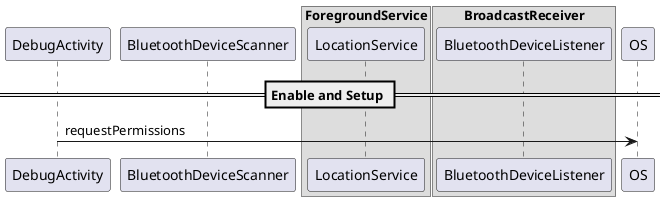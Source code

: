 @startuml

participant DebugActivity
participant BluetoothDeviceScanner

box ForegroundService
    participant LocationService
end box

box BroadcastReceiver
    participant BluetoothDeviceListener
end box

participant OS

== Enable and Setup ==

DebugActivity -> OS : requestPermissions




@enduml